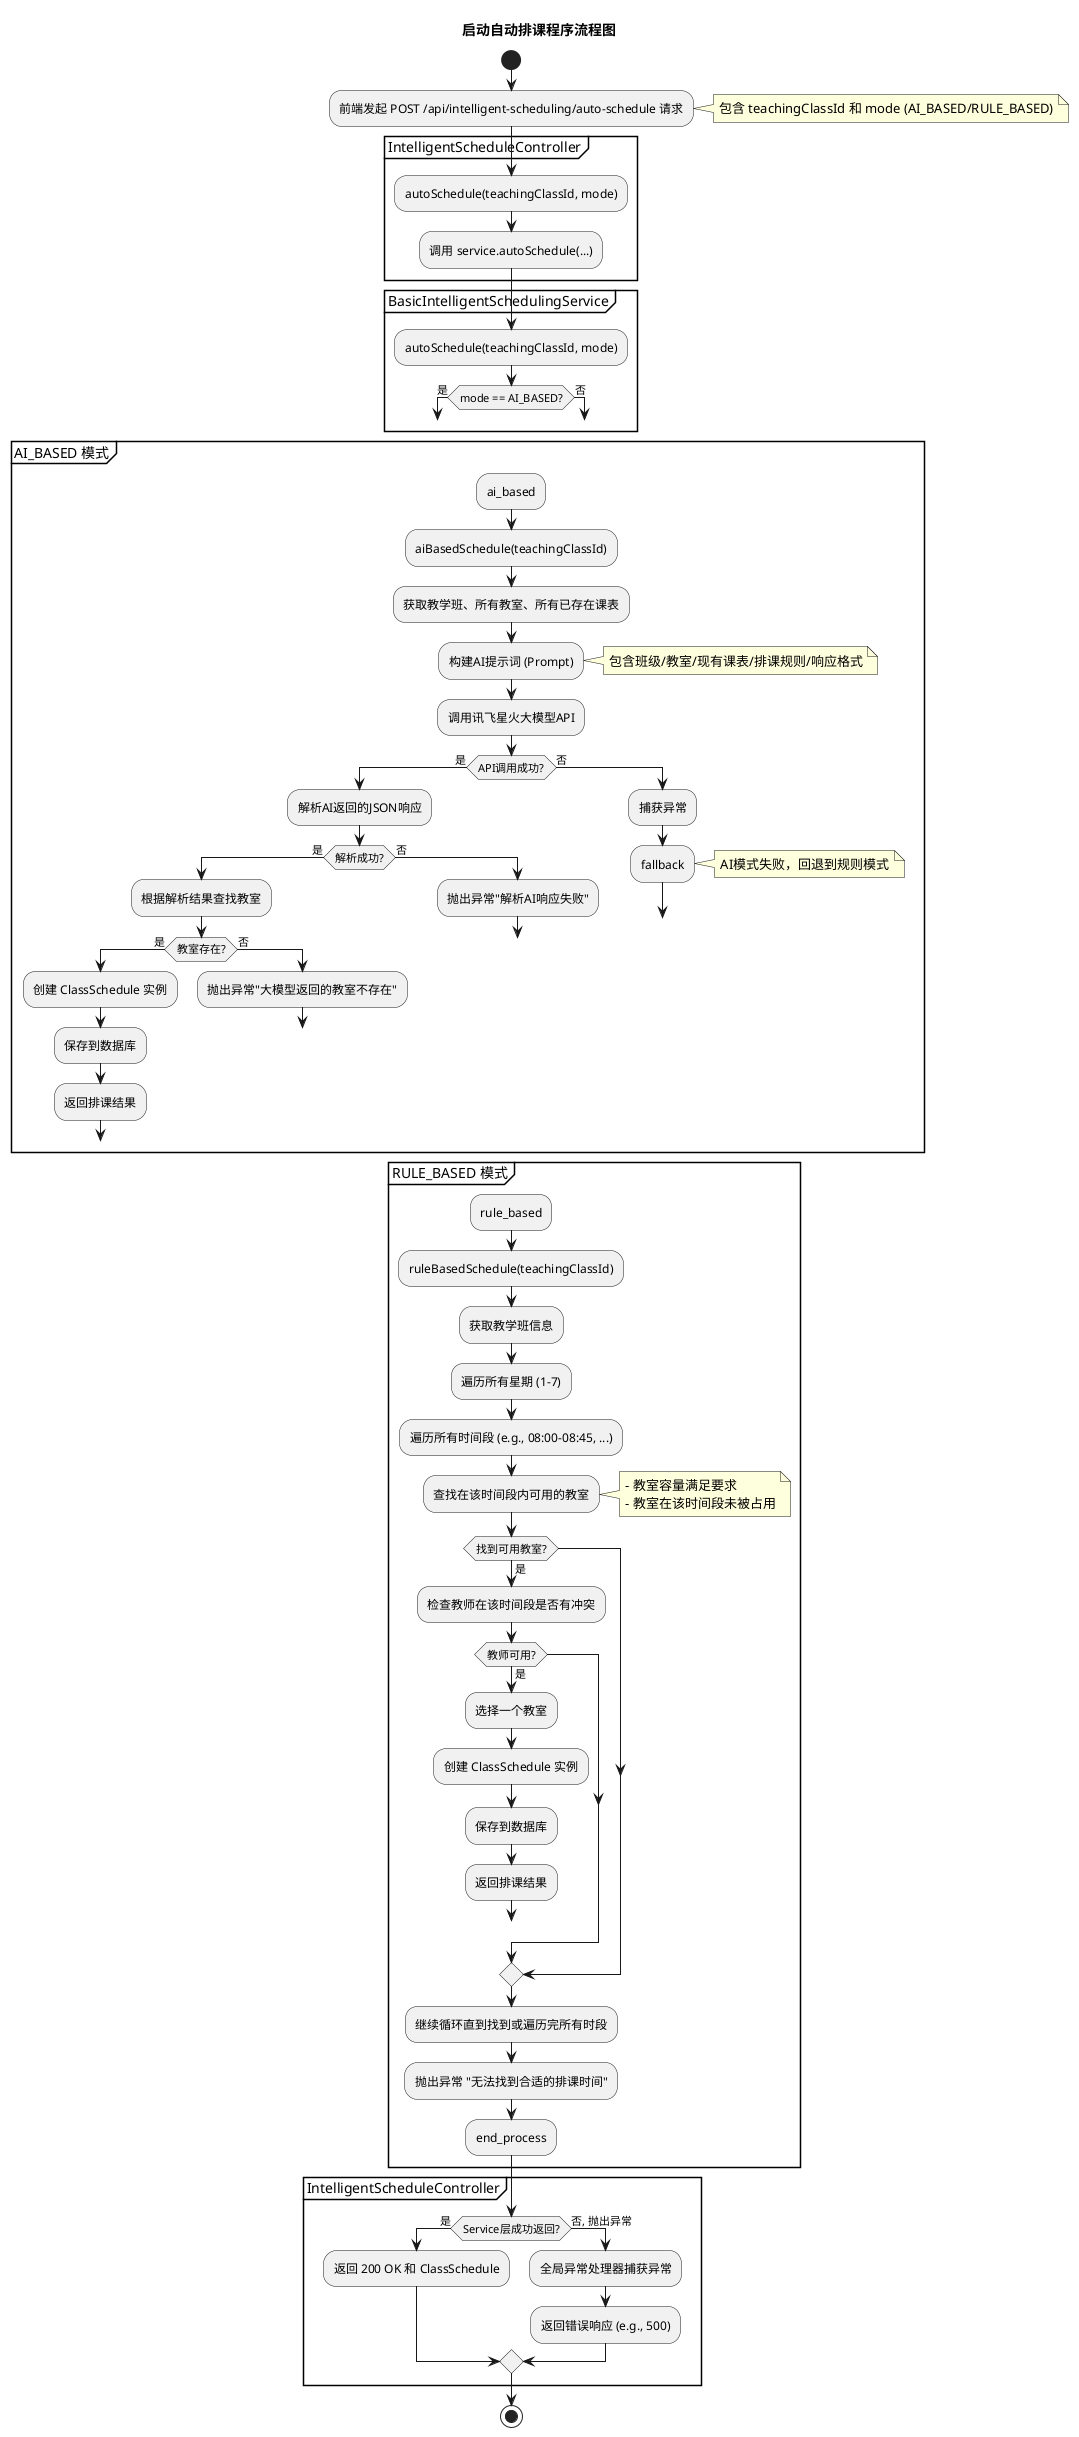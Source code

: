 @startuml
'https://plantuml.com/activity-diagram-beta

title 启动自动排课程序流程图

start

:前端发起 POST /api/intelligent-scheduling/auto-schedule 请求;
note right
包含 teachingClassId 和 mode (AI_BASED/RULE_BASED)
end note

partition IntelligentScheduleController {
    :autoSchedule(teachingClassId, mode);
    :调用 service.autoSchedule(...);
}

partition BasicIntelligentSchedulingService {
    :autoSchedule(teachingClassId, mode);
    if (mode == AI_BASED?) then (是)
        goto ai_based;
    else (否)
        goto rule_based;
    endif
}

partition "AI_BASED 模式" {
    :ai_based;
    :aiBasedSchedule(teachingClassId);
    :获取教学班、所有教室、所有已存在课表;
    :构建AI提示词 (Prompt);
    note right: 包含班级/教室/现有课表/排课规则/响应格式
    :调用讯飞星火大模型API;
    if (API调用成功?) then (是)
        :解析AI返回的JSON响应;
        if(解析成功?) then (是)
            :根据解析结果查找教室;
            if (教室存在?) then(是)
                :创建 ClassSchedule 实例;
                :保存到数据库;
                :返回排课结果;
                goto end_process;
            else(否)
                :抛出异常"大模型返回的教室不存在";
                goto fallback;
            endif
        else (否)
          :抛出异常"解析AI响应失败";
          goto fallback;
        endif
    else (否)
        :捕获异常;
        :fallback;
        note right: AI模式失败，回退到规则模式
        goto rule_based;
    endif
}

partition "RULE_BASED 模式" {
    :rule_based;
    :ruleBasedSchedule(teachingClassId);
    :获取教学班信息;
    :遍历所有星期 (1-7);
    :遍历所有时间段 (e.g., 08:00-08:45, ...);
    :查找在该时间段内可用的教室;
    note right
    - 教室容量满足要求
    - 教室在该时间段未被占用
    end note
    if (找到可用教室?) then (是)
        :检查教师在该时间段是否有冲突;
        if (教师可用?) then (是)
            :选择一个教室;
            :创建 ClassSchedule 实例;
            :保存到数据库;
            :返回排课结果;
            goto end_process;
        endif
    endif
    :继续循环直到找到或遍历完所有时段;
    :抛出异常 "无法找到合适的排课时间";
    :end_process;
}


partition IntelligentScheduleController {
    if (Service层成功返回?) then (是)
        :返回 200 OK 和 ClassSchedule;
    else (否, 抛出异常)
        :全局异常处理器捕获异常;
        :返回错误响应 (e.g., 500);
    endif
}

stop

@enduml 